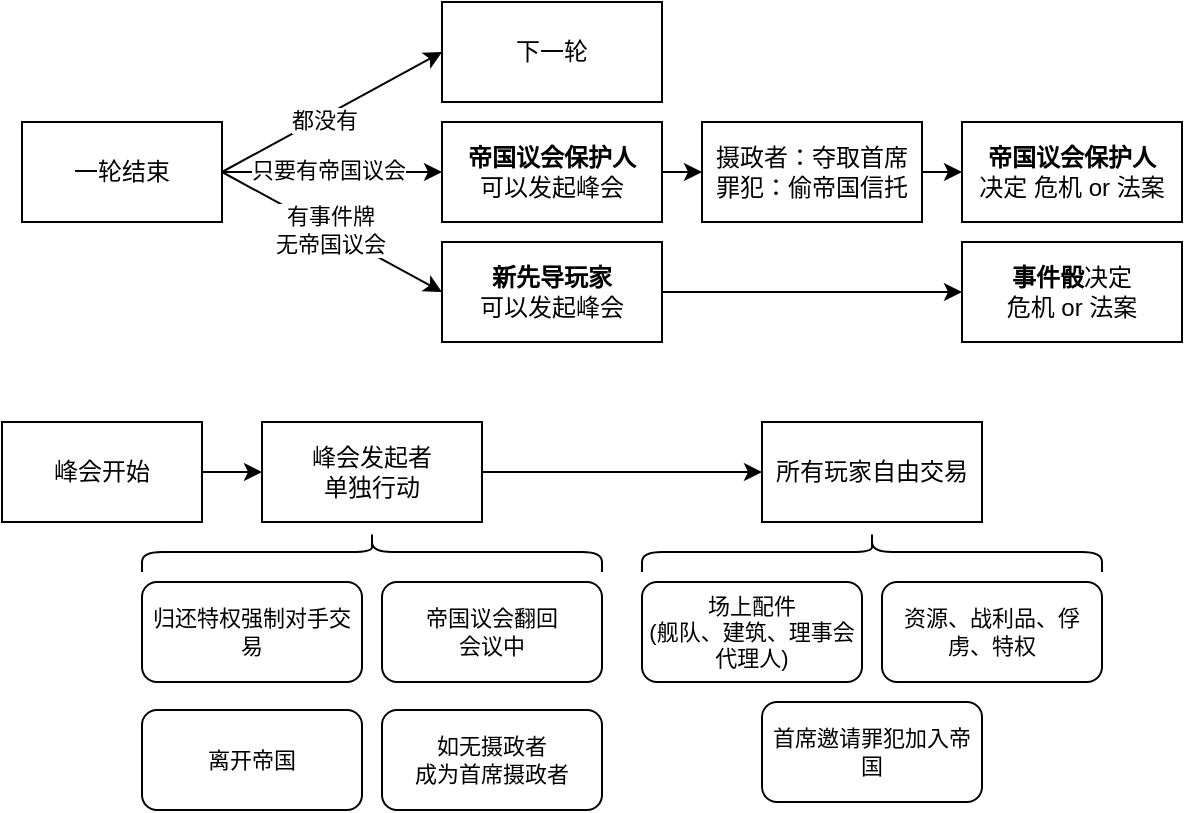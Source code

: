 <mxfile version="26.2.13">
  <diagram name="第 1 页" id="riQj2SsIYHaeRm9hvg5i">
    <mxGraphModel dx="1516" dy="792" grid="1" gridSize="10" guides="1" tooltips="1" connect="1" arrows="1" fold="1" page="1" pageScale="1" pageWidth="1169" pageHeight="827" math="0" shadow="0">
      <root>
        <mxCell id="0" />
        <mxCell id="1" parent="0" />
        <mxCell id="O2c5ZnIOiMMet67NoF-J-28" style="edgeStyle=none;shape=connector;rounded=0;orthogonalLoop=1;jettySize=auto;html=1;exitX=1;exitY=0.5;exitDx=0;exitDy=0;entryX=0;entryY=0.5;entryDx=0;entryDy=0;strokeColor=default;align=center;verticalAlign=middle;fontFamily=Helvetica;fontSize=11;fontColor=default;labelBackgroundColor=default;endArrow=classic;" edge="1" parent="1" source="O2c5ZnIOiMMet67NoF-J-1" target="O2c5ZnIOiMMet67NoF-J-33">
          <mxGeometry relative="1" as="geometry" />
        </mxCell>
        <mxCell id="O2c5ZnIOiMMet67NoF-J-29" value="只要有帝国议会" style="edgeLabel;html=1;align=center;verticalAlign=middle;resizable=0;points=[];fontFamily=Helvetica;fontSize=11;fontColor=default;labelBackgroundColor=default;" vertex="1" connectable="0" parent="O2c5ZnIOiMMet67NoF-J-28">
          <mxGeometry x="-0.035" y="1" relative="1" as="geometry">
            <mxPoint as="offset" />
          </mxGeometry>
        </mxCell>
        <mxCell id="O2c5ZnIOiMMet67NoF-J-31" style="edgeStyle=none;shape=connector;rounded=0;orthogonalLoop=1;jettySize=auto;html=1;exitX=1;exitY=0.5;exitDx=0;exitDy=0;entryX=0;entryY=0.5;entryDx=0;entryDy=0;strokeColor=default;align=center;verticalAlign=middle;fontFamily=Helvetica;fontSize=11;fontColor=default;labelBackgroundColor=default;endArrow=classic;" edge="1" parent="1" source="O2c5ZnIOiMMet67NoF-J-1" target="O2c5ZnIOiMMet67NoF-J-24">
          <mxGeometry relative="1" as="geometry" />
        </mxCell>
        <mxCell id="O2c5ZnIOiMMet67NoF-J-32" value="有事件牌&lt;div&gt;无帝国议会&lt;/div&gt;" style="edgeLabel;html=1;align=center;verticalAlign=middle;resizable=0;points=[];fontFamily=Helvetica;fontSize=11;fontColor=default;labelBackgroundColor=default;" vertex="1" connectable="0" parent="O2c5ZnIOiMMet67NoF-J-31">
          <mxGeometry x="-0.027" relative="1" as="geometry">
            <mxPoint as="offset" />
          </mxGeometry>
        </mxCell>
        <mxCell id="O2c5ZnIOiMMet67NoF-J-1" value="一轮结束" style="whiteSpace=wrap;html=1;" vertex="1" parent="1">
          <mxGeometry x="20" y="70" width="100" height="50" as="geometry" />
        </mxCell>
        <mxCell id="O2c5ZnIOiMMet67NoF-J-10" value="下一轮" style="whiteSpace=wrap;html=1;" vertex="1" parent="1">
          <mxGeometry x="230" y="10" width="110" height="50" as="geometry" />
        </mxCell>
        <mxCell id="O2c5ZnIOiMMet67NoF-J-20" style="edgeStyle=none;shape=connector;rounded=0;orthogonalLoop=1;jettySize=auto;html=1;exitX=1;exitY=0.5;exitDx=0;exitDy=0;entryX=0;entryY=0.5;entryDx=0;entryDy=0;strokeColor=default;align=center;verticalAlign=middle;fontFamily=Helvetica;fontSize=11;fontColor=default;labelBackgroundColor=default;endArrow=classic;" edge="1" parent="1" source="O2c5ZnIOiMMet67NoF-J-1" target="O2c5ZnIOiMMet67NoF-J-10">
          <mxGeometry relative="1" as="geometry">
            <mxPoint x="195" y="65" as="sourcePoint" />
          </mxGeometry>
        </mxCell>
        <mxCell id="O2c5ZnIOiMMet67NoF-J-21" value="都没有" style="edgeLabel;html=1;align=center;verticalAlign=middle;resizable=0;points=[];fontFamily=Helvetica;fontSize=11;fontColor=default;labelBackgroundColor=default;" vertex="1" connectable="0" parent="O2c5ZnIOiMMet67NoF-J-20">
          <mxGeometry x="-0.091" y="-1" relative="1" as="geometry">
            <mxPoint as="offset" />
          </mxGeometry>
        </mxCell>
        <mxCell id="O2c5ZnIOiMMet67NoF-J-35" style="edgeStyle=none;shape=connector;rounded=0;orthogonalLoop=1;jettySize=auto;html=1;exitX=1;exitY=0.5;exitDx=0;exitDy=0;entryX=0;entryY=0.5;entryDx=0;entryDy=0;strokeColor=default;align=center;verticalAlign=middle;fontFamily=Helvetica;fontSize=11;fontColor=default;labelBackgroundColor=default;endArrow=classic;" edge="1" parent="1" source="O2c5ZnIOiMMet67NoF-J-24" target="O2c5ZnIOiMMet67NoF-J-30">
          <mxGeometry relative="1" as="geometry" />
        </mxCell>
        <mxCell id="O2c5ZnIOiMMet67NoF-J-24" value="&lt;b&gt;新先导玩家&lt;/b&gt;&lt;div&gt;可以发起峰会&lt;/div&gt;" style="whiteSpace=wrap;html=1;" vertex="1" parent="1">
          <mxGeometry x="230" y="130" width="110" height="50" as="geometry" />
        </mxCell>
        <mxCell id="O2c5ZnIOiMMet67NoF-J-30" value="&lt;b&gt;事件骰&lt;/b&gt;决定&lt;div&gt;危机 or 法案&lt;/div&gt;" style="whiteSpace=wrap;html=1;" vertex="1" parent="1">
          <mxGeometry x="490" y="130" width="110" height="50" as="geometry" />
        </mxCell>
        <mxCell id="O2c5ZnIOiMMet67NoF-J-37" style="edgeStyle=none;shape=connector;rounded=0;orthogonalLoop=1;jettySize=auto;html=1;exitX=1;exitY=0.5;exitDx=0;exitDy=0;entryX=0;entryY=0.5;entryDx=0;entryDy=0;strokeColor=default;align=center;verticalAlign=middle;fontFamily=Helvetica;fontSize=11;fontColor=default;labelBackgroundColor=default;endArrow=classic;" edge="1" parent="1" source="O2c5ZnIOiMMet67NoF-J-33" target="O2c5ZnIOiMMet67NoF-J-36">
          <mxGeometry relative="1" as="geometry" />
        </mxCell>
        <mxCell id="O2c5ZnIOiMMet67NoF-J-33" value="&lt;b&gt;帝国议会保护人&lt;/b&gt;&lt;div&gt;可以发起峰会&lt;/div&gt;" style="whiteSpace=wrap;html=1;" vertex="1" parent="1">
          <mxGeometry x="230" y="70" width="110" height="50" as="geometry" />
        </mxCell>
        <mxCell id="O2c5ZnIOiMMet67NoF-J-34" value="&lt;b&gt;帝国议会保护人&lt;/b&gt;&lt;div&gt;决定 危机 or 法案&lt;/div&gt;" style="whiteSpace=wrap;html=1;" vertex="1" parent="1">
          <mxGeometry x="490" y="70" width="110" height="50" as="geometry" />
        </mxCell>
        <mxCell id="O2c5ZnIOiMMet67NoF-J-38" style="edgeStyle=none;shape=connector;rounded=0;orthogonalLoop=1;jettySize=auto;html=1;exitX=1;exitY=0.5;exitDx=0;exitDy=0;entryX=0;entryY=0.5;entryDx=0;entryDy=0;strokeColor=default;align=center;verticalAlign=middle;fontFamily=Helvetica;fontSize=11;fontColor=default;labelBackgroundColor=default;endArrow=classic;" edge="1" parent="1" source="O2c5ZnIOiMMet67NoF-J-36" target="O2c5ZnIOiMMet67NoF-J-34">
          <mxGeometry relative="1" as="geometry" />
        </mxCell>
        <mxCell id="O2c5ZnIOiMMet67NoF-J-36" value="摄政者：夺取首席&lt;div&gt;罪犯：偷帝国信托&lt;/div&gt;" style="whiteSpace=wrap;html=1;" vertex="1" parent="1">
          <mxGeometry x="360" y="70" width="110" height="50" as="geometry" />
        </mxCell>
        <mxCell id="O2c5ZnIOiMMet67NoF-J-41" style="edgeStyle=none;shape=connector;rounded=0;orthogonalLoop=1;jettySize=auto;html=1;exitX=1;exitY=0.5;exitDx=0;exitDy=0;entryX=0;entryY=0.5;entryDx=0;entryDy=0;strokeColor=default;align=center;verticalAlign=middle;fontFamily=Helvetica;fontSize=11;fontColor=default;labelBackgroundColor=default;endArrow=classic;" edge="1" parent="1" source="O2c5ZnIOiMMet67NoF-J-39" target="O2c5ZnIOiMMet67NoF-J-40">
          <mxGeometry relative="1" as="geometry" />
        </mxCell>
        <mxCell id="O2c5ZnIOiMMet67NoF-J-39" value="峰会开始" style="whiteSpace=wrap;html=1;" vertex="1" parent="1">
          <mxGeometry x="10" y="220" width="100" height="50" as="geometry" />
        </mxCell>
        <mxCell id="O2c5ZnIOiMMet67NoF-J-50" style="edgeStyle=none;shape=connector;rounded=0;orthogonalLoop=1;jettySize=auto;html=1;exitX=1;exitY=0.5;exitDx=0;exitDy=0;strokeColor=default;align=center;verticalAlign=middle;fontFamily=Helvetica;fontSize=11;fontColor=default;labelBackgroundColor=default;endArrow=classic;" edge="1" parent="1" source="O2c5ZnIOiMMet67NoF-J-40" target="O2c5ZnIOiMMet67NoF-J-49">
          <mxGeometry relative="1" as="geometry" />
        </mxCell>
        <mxCell id="O2c5ZnIOiMMet67NoF-J-40" value="峰会发起者&lt;div&gt;单独行动&lt;/div&gt;" style="whiteSpace=wrap;html=1;" vertex="1" parent="1">
          <mxGeometry x="140" y="220" width="110" height="50" as="geometry" />
        </mxCell>
        <mxCell id="O2c5ZnIOiMMet67NoF-J-43" value="归还特权强制对手交易" style="rounded=1;whiteSpace=wrap;html=1;fontFamily=Helvetica;fontSize=11;fontColor=default;labelBackgroundColor=default;" vertex="1" parent="1">
          <mxGeometry x="80" y="300" width="110" height="50" as="geometry" />
        </mxCell>
        <mxCell id="O2c5ZnIOiMMet67NoF-J-44" value="帝国议会翻回&lt;div&gt;会议中&lt;/div&gt;" style="rounded=1;whiteSpace=wrap;html=1;fontFamily=Helvetica;fontSize=11;fontColor=default;labelBackgroundColor=default;" vertex="1" parent="1">
          <mxGeometry x="200" y="300" width="110" height="50" as="geometry" />
        </mxCell>
        <mxCell id="O2c5ZnIOiMMet67NoF-J-45" value="离开帝国" style="rounded=1;whiteSpace=wrap;html=1;fontFamily=Helvetica;fontSize=11;fontColor=default;labelBackgroundColor=default;" vertex="1" parent="1">
          <mxGeometry x="80" y="364" width="110" height="50" as="geometry" />
        </mxCell>
        <mxCell id="O2c5ZnIOiMMet67NoF-J-46" value="如无摄政者&lt;div&gt;成为首席摄政者&lt;/div&gt;" style="rounded=1;whiteSpace=wrap;html=1;fontFamily=Helvetica;fontSize=11;fontColor=default;labelBackgroundColor=default;" vertex="1" parent="1">
          <mxGeometry x="200" y="364" width="110" height="50" as="geometry" />
        </mxCell>
        <mxCell id="O2c5ZnIOiMMet67NoF-J-48" value="" style="shape=curlyBracket;whiteSpace=wrap;html=1;rounded=1;labelPosition=left;verticalLabelPosition=middle;align=right;verticalAlign=middle;fontFamily=Helvetica;fontSize=11;fontColor=default;labelBackgroundColor=default;rotation=90;" vertex="1" parent="1">
          <mxGeometry x="185" y="170" width="20" height="230" as="geometry" />
        </mxCell>
        <mxCell id="O2c5ZnIOiMMet67NoF-J-49" value="所有玩家自由交易" style="whiteSpace=wrap;html=1;" vertex="1" parent="1">
          <mxGeometry x="390" y="220" width="110" height="50" as="geometry" />
        </mxCell>
        <mxCell id="O2c5ZnIOiMMet67NoF-J-51" value="场上配件&lt;div&gt;(舰队、建筑、理事会代理人)&lt;/div&gt;" style="rounded=1;whiteSpace=wrap;html=1;fontFamily=Helvetica;fontSize=11;fontColor=default;labelBackgroundColor=default;" vertex="1" parent="1">
          <mxGeometry x="330" y="300" width="110" height="50" as="geometry" />
        </mxCell>
        <mxCell id="O2c5ZnIOiMMet67NoF-J-52" value="资源、战利品、俘虏、特权" style="rounded=1;whiteSpace=wrap;html=1;fontFamily=Helvetica;fontSize=11;fontColor=default;labelBackgroundColor=default;" vertex="1" parent="1">
          <mxGeometry x="450" y="300" width="110" height="50" as="geometry" />
        </mxCell>
        <mxCell id="O2c5ZnIOiMMet67NoF-J-53" value="首席邀请罪犯加入帝国" style="rounded=1;whiteSpace=wrap;html=1;fontFamily=Helvetica;fontSize=11;fontColor=default;labelBackgroundColor=default;" vertex="1" parent="1">
          <mxGeometry x="390" y="360" width="110" height="50" as="geometry" />
        </mxCell>
        <mxCell id="O2c5ZnIOiMMet67NoF-J-54" value="" style="shape=curlyBracket;whiteSpace=wrap;html=1;rounded=1;labelPosition=left;verticalLabelPosition=middle;align=right;verticalAlign=middle;fontFamily=Helvetica;fontSize=11;fontColor=default;labelBackgroundColor=default;rotation=90;" vertex="1" parent="1">
          <mxGeometry x="435" y="170" width="20" height="230" as="geometry" />
        </mxCell>
      </root>
    </mxGraphModel>
  </diagram>
</mxfile>
